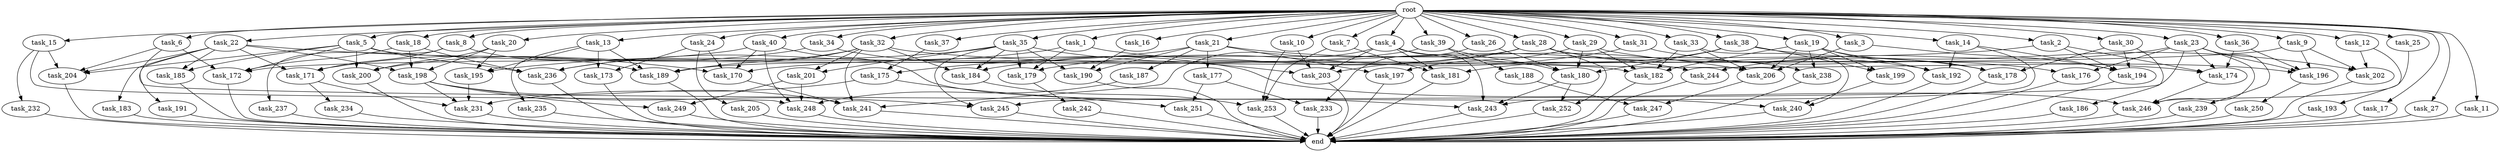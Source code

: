 digraph G {
  task_189 [size="16750372454.400000"];
  task_240 [size="10479720202.240000"];
  task_15 [size="10.240000"];
  task_185 [size="5239860101.120000"];
  task_175 [size="7645041786.880000"];
  task_9 [size="10.240000"];
  task_40 [size="10.240000"];
  task_183 [size="2147483648.000000"];
  task_4 [size="10.240000"];
  task_179 [size="6614249635.840000"];
  task_20 [size="10.240000"];
  task_245 [size="11338713661.440001"];
  task_13 [size="10.240000"];
  task_14 [size="10.240000"];
  task_174 [size="17695265259.520000"];
  task_253 [size="18640158064.639999"];
  task_3 [size="10.240000"];
  task_200 [size="9448928051.200001"];
  task_204 [size="12970801233.920000"];
  task_192 [size="12799002542.080000"];
  task_5 [size="10.240000"];
  task_236 [size="6957847019.520000"];
  task_231 [size="16234976378.880001"];
  task_26 [size="10.240000"];
  task_28 [size="10.240000"];
  task_19 [size="10.240000"];
  task_203 [size="14173392076.800001"];
  task_233 [size="6270652252.160000"];
  task_2 [size="10.240000"];
  task_186 [size="5497558138.880000"];
  task_172 [size="6012954214.400001"];
  task_251 [size="1116691496.960000"];
  task_7 [size="10.240000"];
  task_176 [size="6270652252.160000"];
  task_199 [size="10050223472.639999"];
  task_190 [size="14602888806.400000"];
  task_201 [size="7645041786.880000"];
  task_36 [size="10.240000"];
  task_31 [size="10.240000"];
  task_188 [size="2147483648.000000"];
  task_232 [size="6957847019.520000"];
  task_191 [size="2147483648.000000"];
  task_23 [size="10.240000"];
  task_194 [size="18296560680.959999"];
  task_238 [size="7301444403.200000"];
  task_16 [size="10.240000"];
  task_237 [size="6957847019.520000"];
  task_29 [size="10.240000"];
  task_1 [size="10.240000"];
  task_205 [size="6957847019.520000"];
  task_197 [size="10737418240.000000"];
  task_195 [size="13142599925.760000"];
  task_173 [size="12455405158.400000"];
  task_246 [size="20444044328.959999"];
  task_180 [size="23192823398.400002"];
  task_171 [size="9878424780.800001"];
  task_198 [size="5669356830.720000"];
  task_184 [size="11854109736.960001"];
  task_244 [size="5841155522.560000"];
  task_24 [size="10.240000"];
  task_18 [size="10.240000"];
  task_243 [size="8418135900.160000"];
  task_249 [size="2491081031.680000"];
  task_242 [size="6957847019.520000"];
  task_170 [size="12970801233.920000"];
  task_32 [size="10.240000"];
  task_12 [size="10.240000"];
  task_22 [size="10.240000"];
  task_248 [size="11252814315.520000"];
  task_181 [size="16922171146.240000"];
  task_21 [size="10.240000"];
  task_177 [size="2147483648.000000"];
  task_193 [size="343597383.680000"];
  task_30 [size="10.240000"];
  task_39 [size="10.240000"];
  task_8 [size="10.240000"];
  task_34 [size="10.240000"];
  root [size="0.000000"];
  task_17 [size="10.240000"];
  task_25 [size="10.240000"];
  end [size="0.000000"];
  task_202 [size="8074538516.480000"];
  task_10 [size="10.240000"];
  task_27 [size="10.240000"];
  task_182 [size="20272245637.119999"];
  task_6 [size="10.240000"];
  task_37 [size="10.240000"];
  task_35 [size="10.240000"];
  task_33 [size="10.240000"];
  task_241 [size="9363028705.280001"];
  task_239 [size="5497558138.880000"];
  task_38 [size="10.240000"];
  task_234 [size="6957847019.520000"];
  task_196 [size="14602888806.400000"];
  task_247 [size="7645041786.880000"];
  task_206 [size="14946486190.080000"];
  task_187 [size="2147483648.000000"];
  task_11 [size="10.240000"];
  task_250 [size="773094113.280000"];
  task_252 [size="4982162063.360000"];
  task_178 [size="17179869184.000000"];
  task_235 [size="5497558138.880000"];

  task_189 -> end [size="1.000000"];
  task_240 -> end [size="1.000000"];
  task_15 -> task_204 [size="679477248.000000"];
  task_15 -> task_232 [size="679477248.000000"];
  task_15 -> task_248 [size="679477248.000000"];
  task_185 -> end [size="1.000000"];
  task_175 -> task_231 [size="33554432.000000"];
  task_175 -> task_251 [size="33554432.000000"];
  task_9 -> task_202 [size="75497472.000000"];
  task_9 -> task_196 [size="75497472.000000"];
  task_9 -> task_172 [size="75497472.000000"];
  task_40 -> task_243 [size="75497472.000000"];
  task_40 -> task_171 [size="75497472.000000"];
  task_40 -> task_170 [size="75497472.000000"];
  task_40 -> task_248 [size="75497472.000000"];
  task_183 -> end [size="1.000000"];
  task_4 -> task_203 [size="134217728.000000"];
  task_4 -> task_181 [size="134217728.000000"];
  task_4 -> task_196 [size="134217728.000000"];
  task_4 -> task_241 [size="134217728.000000"];
  task_4 -> task_243 [size="134217728.000000"];
  task_179 -> task_242 [size="679477248.000000"];
  task_20 -> task_198 [size="209715200.000000"];
  task_20 -> task_195 [size="209715200.000000"];
  task_20 -> task_200 [size="209715200.000000"];
  task_245 -> end [size="1.000000"];
  task_13 -> task_189 [size="536870912.000000"];
  task_13 -> task_235 [size="536870912.000000"];
  task_13 -> task_195 [size="536870912.000000"];
  task_13 -> task_173 [size="536870912.000000"];
  task_14 -> task_243 [size="536870912.000000"];
  task_14 -> task_192 [size="536870912.000000"];
  task_14 -> task_194 [size="536870912.000000"];
  task_174 -> task_246 [size="838860800.000000"];
  task_253 -> end [size="1.000000"];
  task_3 -> task_194 [size="411041792.000000"];
  task_3 -> task_206 [size="411041792.000000"];
  task_200 -> end [size="1.000000"];
  task_204 -> end [size="1.000000"];
  task_192 -> end [size="1.000000"];
  task_5 -> task_182 [size="301989888.000000"];
  task_5 -> task_172 [size="301989888.000000"];
  task_5 -> task_185 [size="301989888.000000"];
  task_5 -> task_236 [size="301989888.000000"];
  task_5 -> task_204 [size="301989888.000000"];
  task_5 -> task_200 [size="301989888.000000"];
  task_236 -> end [size="1.000000"];
  task_231 -> end [size="1.000000"];
  task_26 -> task_180 [size="536870912.000000"];
  task_26 -> task_233 [size="536870912.000000"];
  task_28 -> task_203 [size="411041792.000000"];
  task_28 -> task_252 [size="411041792.000000"];
  task_28 -> task_192 [size="411041792.000000"];
  task_28 -> task_238 [size="411041792.000000"];
  task_28 -> task_184 [size="411041792.000000"];
  task_19 -> task_178 [size="301989888.000000"];
  task_19 -> task_192 [size="301989888.000000"];
  task_19 -> task_182 [size="301989888.000000"];
  task_19 -> task_206 [size="301989888.000000"];
  task_19 -> task_199 [size="301989888.000000"];
  task_19 -> task_238 [size="301989888.000000"];
  task_203 -> end [size="1.000000"];
  task_233 -> end [size="1.000000"];
  task_2 -> task_174 [size="301989888.000000"];
  task_2 -> task_170 [size="301989888.000000"];
  task_2 -> task_194 [size="301989888.000000"];
  task_186 -> end [size="1.000000"];
  task_172 -> end [size="1.000000"];
  task_251 -> end [size="1.000000"];
  task_7 -> task_181 [size="838860800.000000"];
  task_7 -> task_253 [size="838860800.000000"];
  task_176 -> end [size="1.000000"];
  task_199 -> task_240 [size="411041792.000000"];
  task_190 -> end [size="1.000000"];
  task_201 -> task_249 [size="209715200.000000"];
  task_201 -> task_248 [size="209715200.000000"];
  task_36 -> task_196 [size="679477248.000000"];
  task_36 -> task_174 [size="679477248.000000"];
  task_31 -> task_176 [size="75497472.000000"];
  task_31 -> task_179 [size="75497472.000000"];
  task_188 -> task_247 [size="536870912.000000"];
  task_232 -> end [size="1.000000"];
  task_191 -> end [size="1.000000"];
  task_23 -> task_239 [size="536870912.000000"];
  task_23 -> task_246 [size="536870912.000000"];
  task_23 -> task_174 [size="536870912.000000"];
  task_23 -> task_196 [size="536870912.000000"];
  task_23 -> task_244 [size="536870912.000000"];
  task_23 -> task_176 [size="536870912.000000"];
  task_23 -> task_245 [size="536870912.000000"];
  task_194 -> end [size="1.000000"];
  task_238 -> end [size="1.000000"];
  task_16 -> task_190 [size="679477248.000000"];
  task_237 -> end [size="1.000000"];
  task_29 -> task_178 [size="838860800.000000"];
  task_29 -> task_180 [size="838860800.000000"];
  task_29 -> task_197 [size="838860800.000000"];
  task_29 -> task_182 [size="838860800.000000"];
  task_1 -> task_244 [size="33554432.000000"];
  task_1 -> task_179 [size="33554432.000000"];
  task_1 -> task_236 [size="33554432.000000"];
  task_205 -> end [size="1.000000"];
  task_197 -> end [size="1.000000"];
  task_195 -> task_231 [size="838860800.000000"];
  task_173 -> end [size="1.000000"];
  task_246 -> end [size="1.000000"];
  task_180 -> task_243 [size="75497472.000000"];
  task_180 -> task_252 [size="75497472.000000"];
  task_171 -> task_231 [size="679477248.000000"];
  task_171 -> task_234 [size="679477248.000000"];
  task_198 -> task_231 [size="33554432.000000"];
  task_198 -> task_249 [size="33554432.000000"];
  task_198 -> task_241 [size="33554432.000000"];
  task_198 -> task_245 [size="33554432.000000"];
  task_184 -> task_253 [size="679477248.000000"];
  task_244 -> end [size="1.000000"];
  task_24 -> task_170 [size="679477248.000000"];
  task_24 -> task_173 [size="679477248.000000"];
  task_24 -> task_205 [size="679477248.000000"];
  task_18 -> task_198 [size="134217728.000000"];
  task_18 -> task_236 [size="134217728.000000"];
  task_18 -> task_172 [size="134217728.000000"];
  task_243 -> end [size="1.000000"];
  task_249 -> end [size="1.000000"];
  task_242 -> end [size="1.000000"];
  task_170 -> task_241 [size="536870912.000000"];
  task_32 -> task_189 [size="209715200.000000"];
  task_32 -> task_174 [size="209715200.000000"];
  task_32 -> task_184 [size="209715200.000000"];
  task_32 -> task_236 [size="209715200.000000"];
  task_32 -> task_201 [size="209715200.000000"];
  task_32 -> task_241 [size="209715200.000000"];
  task_12 -> task_202 [size="33554432.000000"];
  task_12 -> task_193 [size="33554432.000000"];
  task_22 -> task_198 [size="209715200.000000"];
  task_22 -> task_183 [size="209715200.000000"];
  task_22 -> task_191 [size="209715200.000000"];
  task_22 -> task_185 [size="209715200.000000"];
  task_22 -> task_204 [size="209715200.000000"];
  task_22 -> task_171 [size="209715200.000000"];
  task_22 -> task_170 [size="209715200.000000"];
  task_248 -> end [size="1.000000"];
  task_181 -> end [size="1.000000"];
  task_21 -> task_197 [size="209715200.000000"];
  task_21 -> task_177 [size="209715200.000000"];
  task_21 -> task_206 [size="209715200.000000"];
  task_21 -> task_190 [size="209715200.000000"];
  task_21 -> task_175 [size="209715200.000000"];
  task_21 -> task_187 [size="209715200.000000"];
  task_177 -> task_233 [size="75497472.000000"];
  task_177 -> task_251 [size="75497472.000000"];
  task_193 -> end [size="1.000000"];
  task_30 -> task_178 [size="536870912.000000"];
  task_30 -> task_186 [size="536870912.000000"];
  task_30 -> task_194 [size="536870912.000000"];
  task_39 -> task_180 [size="209715200.000000"];
  task_39 -> task_188 [size="209715200.000000"];
  task_39 -> task_189 [size="209715200.000000"];
  task_8 -> task_189 [size="679477248.000000"];
  task_8 -> task_237 [size="679477248.000000"];
  task_8 -> task_171 [size="679477248.000000"];
  task_34 -> task_246 [size="411041792.000000"];
  task_34 -> task_200 [size="411041792.000000"];
  root -> task_39 [size="1.000000"];
  root -> task_26 [size="1.000000"];
  root -> task_8 [size="1.000000"];
  root -> task_34 [size="1.000000"];
  root -> task_28 [size="1.000000"];
  root -> task_15 [size="1.000000"];
  root -> task_2 [size="1.000000"];
  root -> task_17 [size="1.000000"];
  root -> task_9 [size="1.000000"];
  root -> task_6 [size="1.000000"];
  root -> task_40 [size="1.000000"];
  root -> task_10 [size="1.000000"];
  root -> task_27 [size="1.000000"];
  root -> task_7 [size="1.000000"];
  root -> task_4 [size="1.000000"];
  root -> task_24 [size="1.000000"];
  root -> task_25 [size="1.000000"];
  root -> task_18 [size="1.000000"];
  root -> task_20 [size="1.000000"];
  root -> task_35 [size="1.000000"];
  root -> task_13 [size="1.000000"];
  root -> task_31 [size="1.000000"];
  root -> task_14 [size="1.000000"];
  root -> task_1 [size="1.000000"];
  root -> task_23 [size="1.000000"];
  root -> task_11 [size="1.000000"];
  root -> task_3 [size="1.000000"];
  root -> task_37 [size="1.000000"];
  root -> task_29 [size="1.000000"];
  root -> task_32 [size="1.000000"];
  root -> task_5 [size="1.000000"];
  root -> task_12 [size="1.000000"];
  root -> task_38 [size="1.000000"];
  root -> task_22 [size="1.000000"];
  root -> task_19 [size="1.000000"];
  root -> task_33 [size="1.000000"];
  root -> task_36 [size="1.000000"];
  root -> task_21 [size="1.000000"];
  root -> task_16 [size="1.000000"];
  root -> task_30 [size="1.000000"];
  task_17 -> end [size="1.000000"];
  task_25 -> task_246 [size="209715200.000000"];
  task_202 -> end [size="1.000000"];
  task_10 -> task_203 [size="301989888.000000"];
  task_10 -> task_253 [size="301989888.000000"];
  task_27 -> end [size="1.000000"];
  task_182 -> end [size="1.000000"];
  task_6 -> task_204 [size="75497472.000000"];
  task_6 -> task_172 [size="75497472.000000"];
  task_6 -> task_240 [size="75497472.000000"];
  task_37 -> task_175 [size="536870912.000000"];
  task_35 -> task_195 [size="536870912.000000"];
  task_35 -> task_179 [size="536870912.000000"];
  task_35 -> task_203 [size="536870912.000000"];
  task_35 -> task_201 [size="536870912.000000"];
  task_35 -> task_190 [size="536870912.000000"];
  task_35 -> task_184 [size="536870912.000000"];
  task_35 -> task_245 [size="536870912.000000"];
  task_33 -> task_206 [size="536870912.000000"];
  task_33 -> task_182 [size="536870912.000000"];
  task_33 -> task_240 [size="536870912.000000"];
  task_241 -> end [size="1.000000"];
  task_239 -> end [size="1.000000"];
  task_38 -> task_202 [size="679477248.000000"];
  task_38 -> task_180 [size="679477248.000000"];
  task_38 -> task_199 [size="679477248.000000"];
  task_38 -> task_181 [size="679477248.000000"];
  task_234 -> end [size="1.000000"];
  task_196 -> task_250 [size="75497472.000000"];
  task_247 -> end [size="1.000000"];
  task_206 -> task_247 [size="209715200.000000"];
  task_187 -> task_248 [size="134217728.000000"];
  task_11 -> end [size="1.000000"];
  task_250 -> end [size="1.000000"];
  task_252 -> end [size="1.000000"];
  task_178 -> end [size="1.000000"];
  task_235 -> end [size="1.000000"];
}

